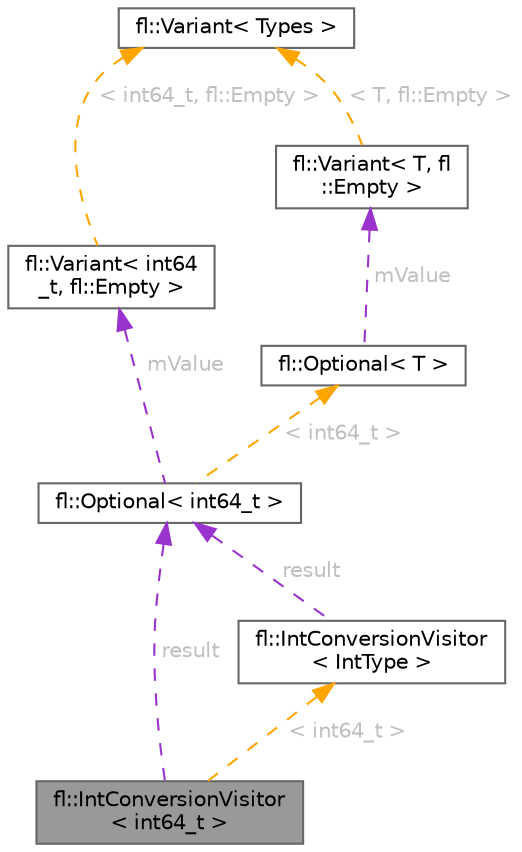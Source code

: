 digraph "fl::IntConversionVisitor&lt; int64_t &gt;"
{
 // INTERACTIVE_SVG=YES
 // LATEX_PDF_SIZE
  bgcolor="transparent";
  edge [fontname=Helvetica,fontsize=10,labelfontname=Helvetica,labelfontsize=10];
  node [fontname=Helvetica,fontsize=10,shape=box,height=0.2,width=0.4];
  Node1 [id="Node000001",label="fl::IntConversionVisitor\l\< int64_t \>",height=0.2,width=0.4,color="gray40", fillcolor="grey60", style="filled", fontcolor="black",tooltip=" "];
  Node2 -> Node1 [id="edge1_Node000001_Node000002",dir="back",color="darkorchid3",style="dashed",tooltip=" ",label=" result",fontcolor="grey" ];
  Node2 [id="Node000002",label="fl::Optional\< int64_t \>",height=0.2,width=0.4,color="gray40", fillcolor="white", style="filled",URL="$dd/dd8/classfl_1_1_optional.html",tooltip=" "];
  Node3 -> Node2 [id="edge2_Node000002_Node000003",dir="back",color="darkorchid3",style="dashed",tooltip=" ",label=" mValue",fontcolor="grey" ];
  Node3 [id="Node000003",label="fl::Variant\< int64\l_t, fl::Empty \>",height=0.2,width=0.4,color="gray40", fillcolor="white", style="filled",URL="$de/d60/classfl_1_1_variant.html",tooltip=" "];
  Node4 -> Node3 [id="edge3_Node000003_Node000004",dir="back",color="orange",style="dashed",tooltip=" ",label=" \< int64_t, fl::Empty \>",fontcolor="grey" ];
  Node4 [id="Node000004",label="fl::Variant\< Types \>",height=0.2,width=0.4,color="gray40", fillcolor="white", style="filled",URL="$de/d60/classfl_1_1_variant.html",tooltip=" "];
  Node5 -> Node2 [id="edge4_Node000002_Node000005",dir="back",color="orange",style="dashed",tooltip=" ",label=" \< int64_t \>",fontcolor="grey" ];
  Node5 [id="Node000005",label="fl::Optional\< T \>",height=0.2,width=0.4,color="gray40", fillcolor="white", style="filled",URL="$dd/dd8/classfl_1_1_optional.html",tooltip=" "];
  Node6 -> Node5 [id="edge5_Node000005_Node000006",dir="back",color="darkorchid3",style="dashed",tooltip=" ",label=" mValue",fontcolor="grey" ];
  Node6 [id="Node000006",label="fl::Variant\< T, fl\l::Empty \>",height=0.2,width=0.4,color="gray40", fillcolor="white", style="filled",URL="$de/d60/classfl_1_1_variant.html",tooltip=" "];
  Node4 -> Node6 [id="edge6_Node000006_Node000004",dir="back",color="orange",style="dashed",tooltip=" ",label=" \< T, fl::Empty \>",fontcolor="grey" ];
  Node7 -> Node1 [id="edge7_Node000001_Node000007",dir="back",color="orange",style="dashed",tooltip=" ",label=" \< int64_t \>",fontcolor="grey" ];
  Node7 [id="Node000007",label="fl::IntConversionVisitor\l\< IntType \>",height=0.2,width=0.4,color="gray40", fillcolor="white", style="filled",URL="$d7/dda/structfl_1_1_int_conversion_visitor.html",tooltip=" "];
  Node2 -> Node7 [id="edge8_Node000007_Node000002",dir="back",color="darkorchid3",style="dashed",tooltip=" ",label=" result",fontcolor="grey" ];
}
